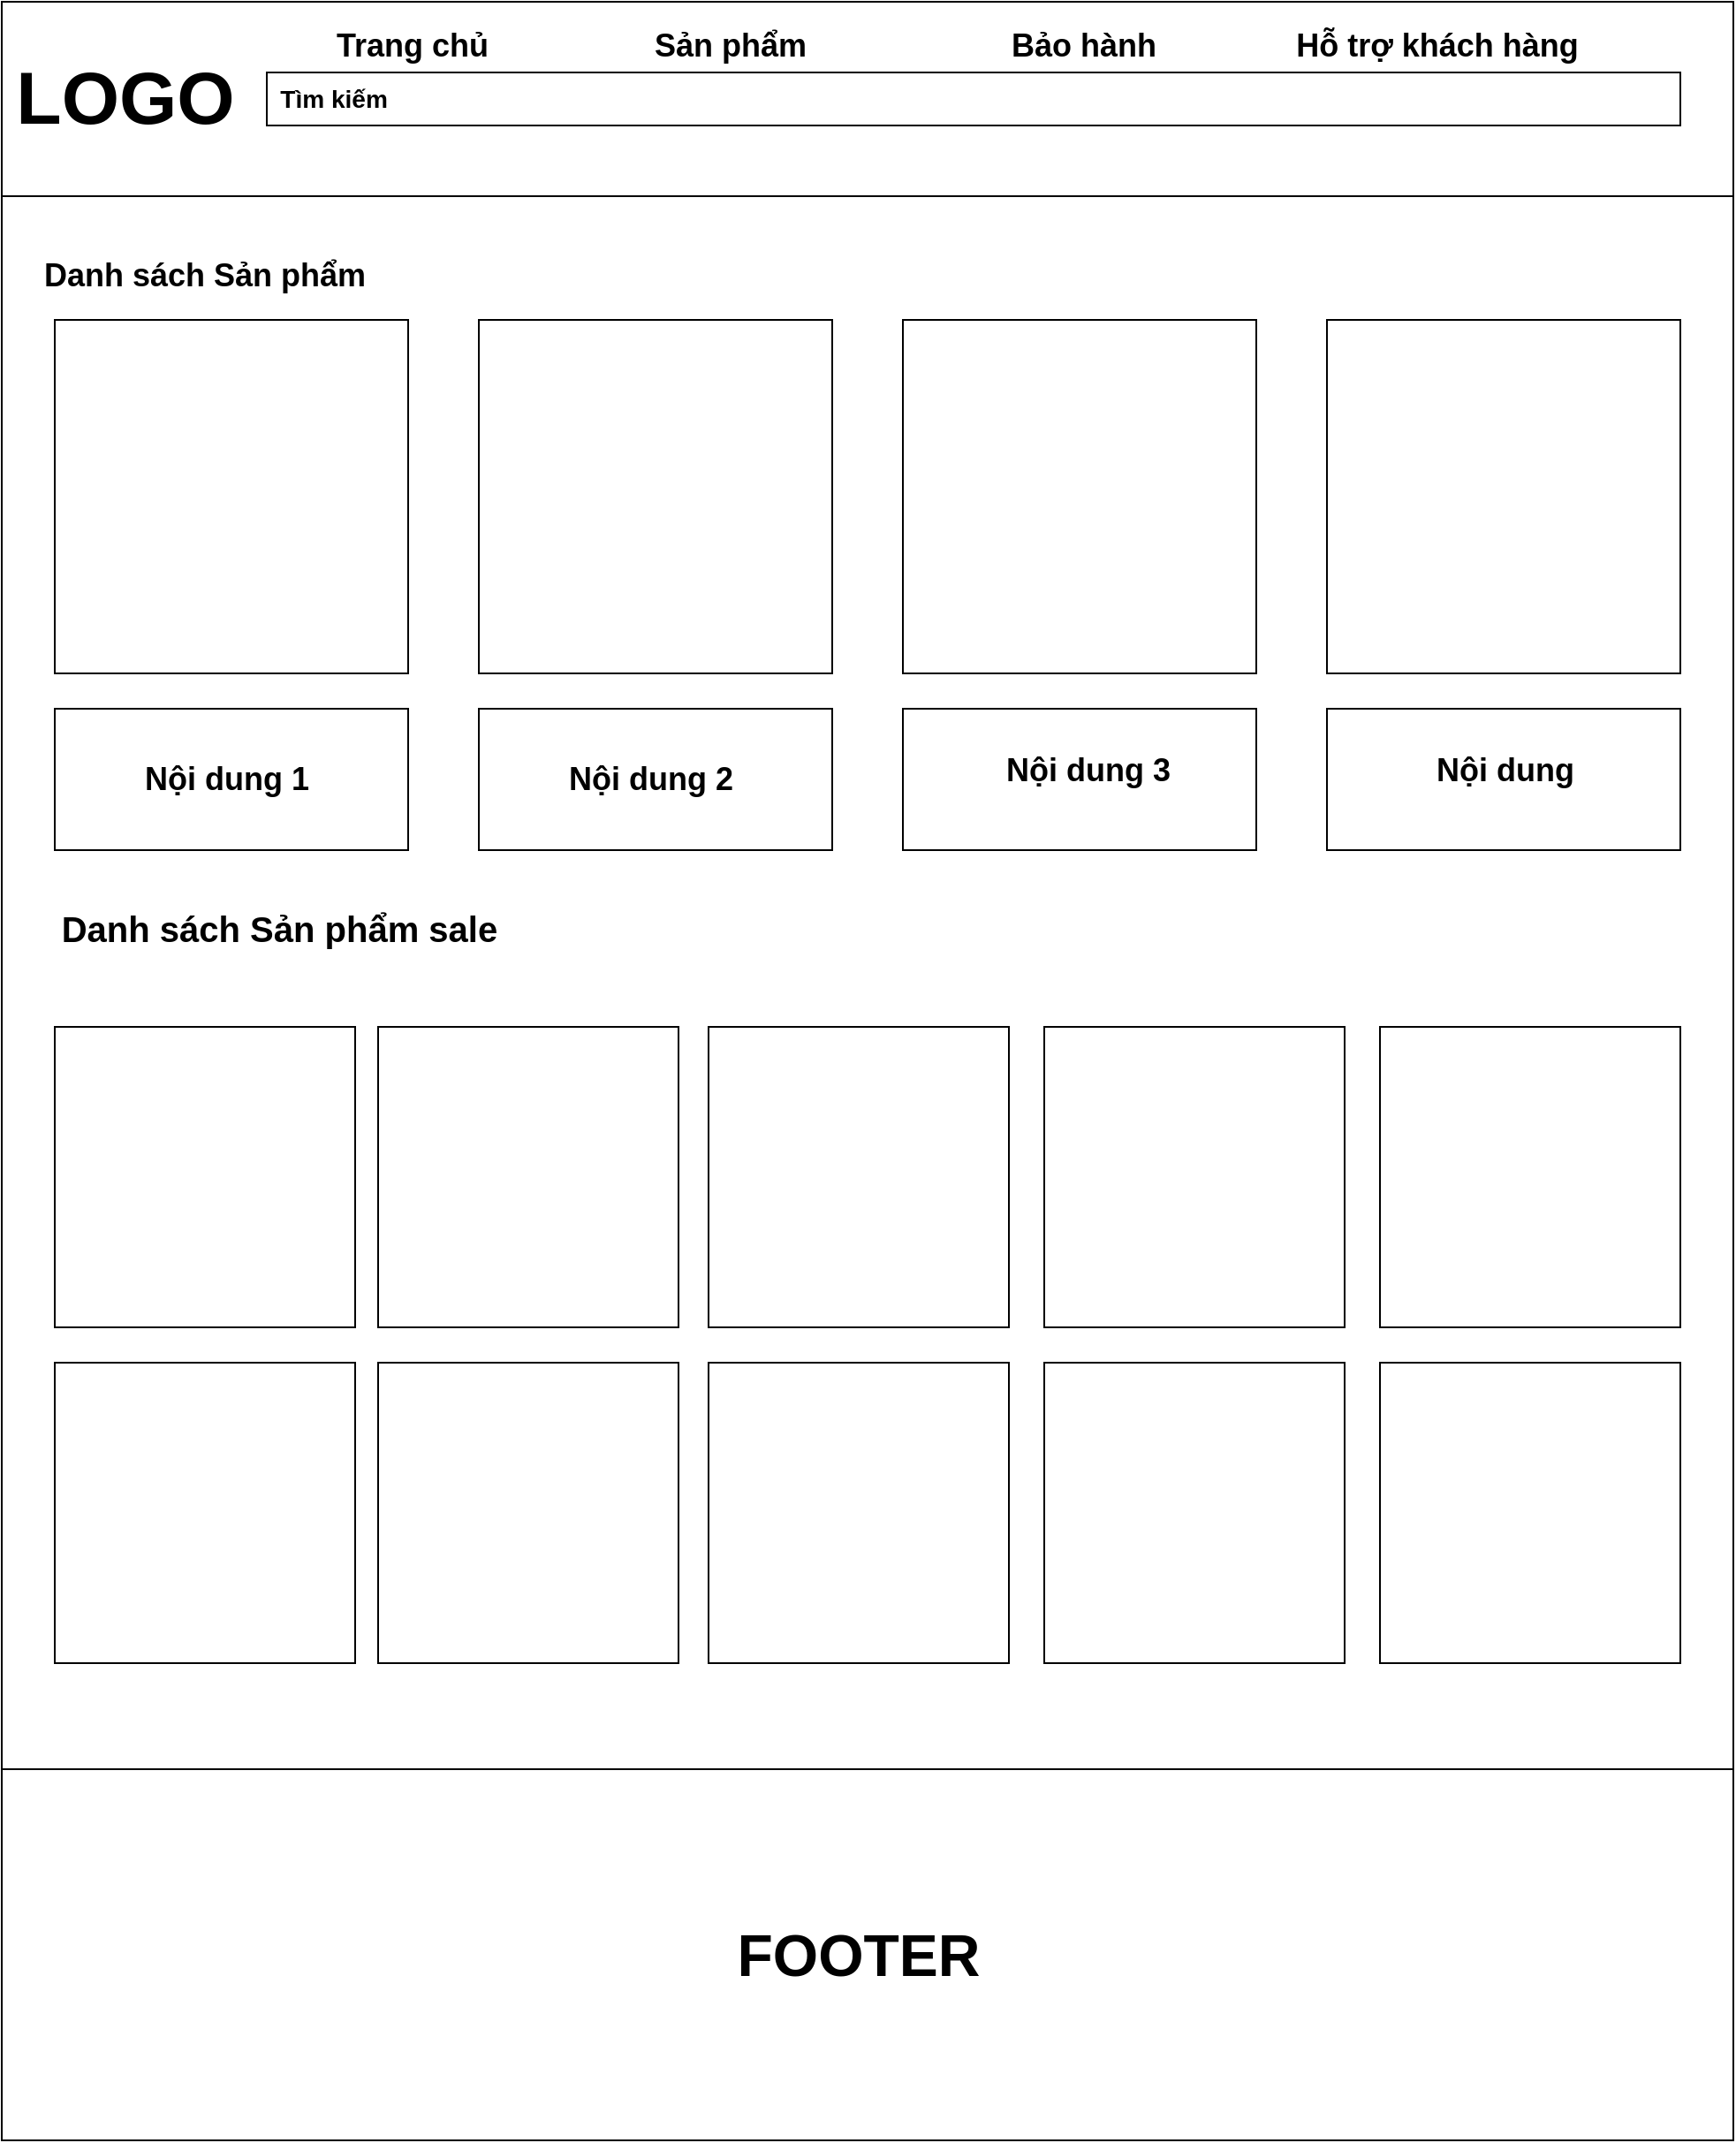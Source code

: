 <mxfile version="21.0.2" type="github"><diagram name="Trang-1" id="E_4gvSVK8Wjbd0jP_37_"><mxGraphModel dx="1050" dy="573" grid="1" gridSize="10" guides="1" tooltips="1" connect="1" arrows="1" fold="1" page="1" pageScale="1" pageWidth="827" pageHeight="1169" math="0" shadow="0"><root><mxCell id="0"/><mxCell id="1" parent="0"/><mxCell id="FBctnndihwU8xr58hVQm-1" value="" style="rounded=0;whiteSpace=wrap;html=1;" parent="1" vertex="1"><mxGeometry x="240" y="110" width="980" height="1210" as="geometry"/></mxCell><mxCell id="FBctnndihwU8xr58hVQm-2" value="" style="rounded=0;whiteSpace=wrap;html=1;" parent="1" vertex="1"><mxGeometry x="240" y="110" width="980" height="110" as="geometry"/></mxCell><mxCell id="FBctnndihwU8xr58hVQm-3" value="&lt;h1&gt;&lt;b&gt;&lt;font style=&quot;font-size: 42px;&quot;&gt;LOGO&lt;/font&gt;&lt;/b&gt;&lt;/h1&gt;" style="text;html=1;strokeColor=none;fillColor=none;align=center;verticalAlign=middle;whiteSpace=wrap;rounded=0;" parent="1" vertex="1"><mxGeometry x="250" y="120" width="120" height="90" as="geometry"/></mxCell><mxCell id="FBctnndihwU8xr58hVQm-4" value="&lt;h2&gt;&lt;b&gt;Trang chủ&amp;nbsp;&lt;/b&gt;&lt;/h2&gt;" style="text;html=1;strokeColor=none;fillColor=none;align=center;verticalAlign=middle;whiteSpace=wrap;rounded=0;" parent="1" vertex="1"><mxGeometry x="380" y="120" width="190" height="30" as="geometry"/></mxCell><mxCell id="FBctnndihwU8xr58hVQm-5" value="&lt;h2&gt;&lt;b&gt;Hỗ trợ khách hàng&amp;nbsp;&lt;/b&gt;&lt;/h2&gt;" style="text;html=1;strokeColor=none;fillColor=none;align=center;verticalAlign=middle;whiteSpace=wrap;rounded=0;" parent="1" vertex="1"><mxGeometry x="960" y="120" width="190" height="30" as="geometry"/></mxCell><mxCell id="FBctnndihwU8xr58hVQm-6" value="&lt;h2&gt;Bảo hành&amp;nbsp;&lt;/h2&gt;" style="text;html=1;strokeColor=none;fillColor=none;align=center;verticalAlign=middle;whiteSpace=wrap;rounded=0;" parent="1" vertex="1"><mxGeometry x="760" y="120" width="190" height="30" as="geometry"/></mxCell><mxCell id="FBctnndihwU8xr58hVQm-7" value="&lt;h2&gt;&lt;b&gt;Sản phẩm&amp;nbsp;&lt;/b&gt;&lt;/h2&gt;" style="text;html=1;strokeColor=none;fillColor=none;align=center;verticalAlign=middle;whiteSpace=wrap;rounded=0;" parent="1" vertex="1"><mxGeometry x="560" y="120" width="190" height="30" as="geometry"/></mxCell><mxCell id="FBctnndihwU8xr58hVQm-8" value="" style="rounded=0;whiteSpace=wrap;html=1;" parent="1" vertex="1"><mxGeometry x="390" y="150" width="800" height="30" as="geometry"/></mxCell><mxCell id="FBctnndihwU8xr58hVQm-9" value="&lt;h3&gt;&lt;b&gt;Tìm kiếm&amp;nbsp;&lt;/b&gt;&lt;/h3&gt;" style="text;html=1;strokeColor=none;fillColor=none;align=center;verticalAlign=middle;whiteSpace=wrap;rounded=0;" parent="1" vertex="1"><mxGeometry x="370" y="150" width="120" height="30" as="geometry"/></mxCell><mxCell id="FBctnndihwU8xr58hVQm-10" value="&lt;h2&gt;&lt;b&gt;Danh sách Sản phẩm&lt;/b&gt;&lt;/h2&gt;" style="text;html=1;strokeColor=none;fillColor=none;align=center;verticalAlign=middle;whiteSpace=wrap;rounded=0;" parent="1" vertex="1"><mxGeometry x="240" y="250" width="230" height="30" as="geometry"/></mxCell><mxCell id="FBctnndihwU8xr58hVQm-11" value="" style="whiteSpace=wrap;html=1;aspect=fixed;" parent="1" vertex="1"><mxGeometry x="270" y="290" width="200" height="200" as="geometry"/></mxCell><mxCell id="FBctnndihwU8xr58hVQm-12" value="" style="whiteSpace=wrap;html=1;aspect=fixed;" parent="1" vertex="1"><mxGeometry x="510" y="290" width="200" height="200" as="geometry"/></mxCell><mxCell id="FBctnndihwU8xr58hVQm-13" value="" style="whiteSpace=wrap;html=1;aspect=fixed;" parent="1" vertex="1"><mxGeometry x="750" y="290" width="200" height="200" as="geometry"/></mxCell><mxCell id="FBctnndihwU8xr58hVQm-14" value="" style="whiteSpace=wrap;html=1;aspect=fixed;" parent="1" vertex="1"><mxGeometry x="990" y="290" width="200" height="200" as="geometry"/></mxCell><mxCell id="FBctnndihwU8xr58hVQm-15" value="" style="rounded=0;whiteSpace=wrap;html=1;" parent="1" vertex="1"><mxGeometry x="270" y="510" width="200" height="80" as="geometry"/></mxCell><mxCell id="FBctnndihwU8xr58hVQm-16" value="" style="rounded=0;whiteSpace=wrap;html=1;" parent="1" vertex="1"><mxGeometry x="990" y="510" width="200" height="80" as="geometry"/></mxCell><mxCell id="FBctnndihwU8xr58hVQm-17" value="" style="rounded=0;whiteSpace=wrap;html=1;" parent="1" vertex="1"><mxGeometry x="750" y="510" width="200" height="80" as="geometry"/></mxCell><mxCell id="FBctnndihwU8xr58hVQm-18" value="" style="rounded=0;whiteSpace=wrap;html=1;" parent="1" vertex="1"><mxGeometry x="510" y="510" width="200" height="80" as="geometry"/></mxCell><mxCell id="FBctnndihwU8xr58hVQm-19" value="&lt;h2&gt;&lt;b&gt;&lt;font style=&quot;font-size: 18px;&quot;&gt;Nội dung 1&amp;nbsp;&lt;/font&gt;&lt;/b&gt;&lt;/h2&gt;" style="text;html=1;strokeColor=none;fillColor=none;align=center;verticalAlign=middle;whiteSpace=wrap;rounded=0;" parent="1" vertex="1"><mxGeometry x="310" y="535" width="120" height="30" as="geometry"/></mxCell><mxCell id="FBctnndihwU8xr58hVQm-20" value="&lt;h2&gt;&lt;b&gt;&lt;font style=&quot;font-size: 18px;&quot;&gt;Nội dung&amp;nbsp;&amp;nbsp;&lt;/font&gt;&lt;/b&gt;&lt;/h2&gt;" style="text;html=1;strokeColor=none;fillColor=none;align=center;verticalAlign=middle;whiteSpace=wrap;rounded=0;" parent="1" vertex="1"><mxGeometry x="1036" y="530" width="120" height="30" as="geometry"/></mxCell><mxCell id="FBctnndihwU8xr58hVQm-21" value="&lt;h2&gt;&lt;b&gt;&lt;font style=&quot;font-size: 18px;&quot;&gt;Nội dung 3&lt;/font&gt;&lt;/b&gt;&lt;/h2&gt;" style="text;html=1;strokeColor=none;fillColor=none;align=center;verticalAlign=middle;whiteSpace=wrap;rounded=0;" parent="1" vertex="1"><mxGeometry x="795" y="530" width="120" height="30" as="geometry"/></mxCell><mxCell id="FBctnndihwU8xr58hVQm-22" value="&lt;h2&gt;&lt;b&gt;&lt;font style=&quot;font-size: 18px;&quot;&gt;Nội dung 2&amp;nbsp;&lt;/font&gt;&lt;/b&gt;&lt;/h2&gt;" style="text;html=1;strokeColor=none;fillColor=none;align=center;verticalAlign=middle;whiteSpace=wrap;rounded=0;" parent="1" vertex="1"><mxGeometry x="550" y="535" width="120" height="30" as="geometry"/></mxCell><mxCell id="FBctnndihwU8xr58hVQm-23" value="&lt;h2&gt;&lt;b&gt;&lt;font style=&quot;font-size: 20px;&quot;&gt;Danh sách Sản phẩm sale&amp;nbsp;&lt;/font&gt;&lt;/b&gt;&lt;/h2&gt;" style="text;html=1;strokeColor=none;fillColor=none;align=center;verticalAlign=middle;whiteSpace=wrap;rounded=0;" parent="1" vertex="1"><mxGeometry x="270" y="620" width="260" height="30" as="geometry"/></mxCell><mxCell id="FBctnndihwU8xr58hVQm-24" value="" style="whiteSpace=wrap;html=1;aspect=fixed;" parent="1" vertex="1"><mxGeometry x="270" y="690" width="170" height="170" as="geometry"/></mxCell><mxCell id="FBctnndihwU8xr58hVQm-25" value="" style="whiteSpace=wrap;html=1;aspect=fixed;" parent="1" vertex="1"><mxGeometry x="270" y="880" width="170" height="170" as="geometry"/></mxCell><mxCell id="FBctnndihwU8xr58hVQm-26" value="" style="whiteSpace=wrap;html=1;aspect=fixed;" parent="1" vertex="1"><mxGeometry x="1020" y="690" width="170" height="170" as="geometry"/></mxCell><mxCell id="FBctnndihwU8xr58hVQm-27" value="" style="whiteSpace=wrap;html=1;aspect=fixed;" parent="1" vertex="1"><mxGeometry x="830" y="690" width="170" height="170" as="geometry"/></mxCell><mxCell id="FBctnndihwU8xr58hVQm-28" value="" style="whiteSpace=wrap;html=1;aspect=fixed;" parent="1" vertex="1"><mxGeometry x="640" y="690" width="170" height="170" as="geometry"/></mxCell><mxCell id="FBctnndihwU8xr58hVQm-29" value="" style="whiteSpace=wrap;html=1;aspect=fixed;" parent="1" vertex="1"><mxGeometry x="453" y="690" width="170" height="170" as="geometry"/></mxCell><mxCell id="FBctnndihwU8xr58hVQm-30" value="" style="whiteSpace=wrap;html=1;aspect=fixed;" parent="1" vertex="1"><mxGeometry x="1020" y="880" width="170" height="170" as="geometry"/></mxCell><mxCell id="FBctnndihwU8xr58hVQm-31" value="" style="whiteSpace=wrap;html=1;aspect=fixed;" parent="1" vertex="1"><mxGeometry x="830" y="880" width="170" height="170" as="geometry"/></mxCell><mxCell id="FBctnndihwU8xr58hVQm-32" value="" style="whiteSpace=wrap;html=1;aspect=fixed;" parent="1" vertex="1"><mxGeometry x="640" y="880" width="170" height="170" as="geometry"/></mxCell><mxCell id="FBctnndihwU8xr58hVQm-33" value="" style="whiteSpace=wrap;html=1;aspect=fixed;" parent="1" vertex="1"><mxGeometry x="453" y="880" width="170" height="170" as="geometry"/></mxCell><mxCell id="FBctnndihwU8xr58hVQm-34" value="" style="rounded=0;whiteSpace=wrap;html=1;" parent="1" vertex="1"><mxGeometry x="240" y="1110" width="980" height="210" as="geometry"/></mxCell><mxCell id="FBctnndihwU8xr58hVQm-35" value="&lt;font style=&quot;font-size: 33px;&quot;&gt;&lt;b&gt;FOOTER&lt;/b&gt;&lt;/font&gt;" style="text;html=1;strokeColor=none;fillColor=none;align=center;verticalAlign=middle;whiteSpace=wrap;rounded=0;" parent="1" vertex="1"><mxGeometry x="695" y="1200" width="60" height="30" as="geometry"/></mxCell></root></mxGraphModel></diagram></mxfile>